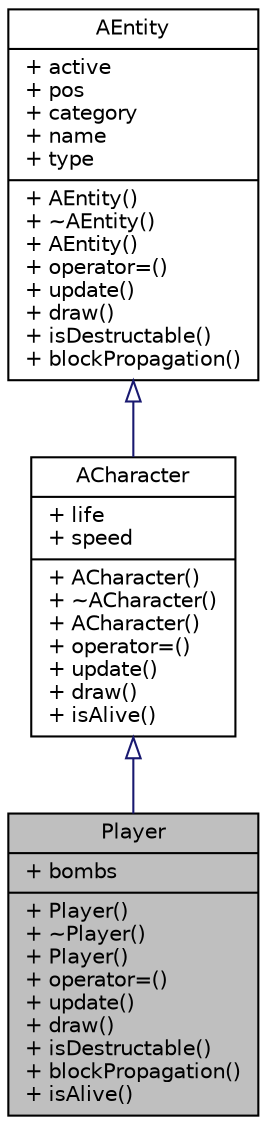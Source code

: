 digraph "Player"
{
 // LATEX_PDF_SIZE
  edge [fontname="Helvetica",fontsize="10",labelfontname="Helvetica",labelfontsize="10"];
  node [fontname="Helvetica",fontsize="10",shape=record];
  Node1 [label="{Player\n|+ bombs\l|+ Player()\l+ ~Player()\l+ Player()\l+ operator=()\l+ update()\l+ draw()\l+ isDestructable()\l+ blockPropagation()\l+ isAlive()\l}",height=0.2,width=0.4,color="black", fillcolor="grey75", style="filled", fontcolor="black",tooltip=" "];
  Node2 -> Node1 [dir="back",color="midnightblue",fontsize="10",style="solid",arrowtail="onormal",fontname="Helvetica"];
  Node2 [label="{ACharacter\n|+ life\l+ speed\l|+ ACharacter()\l+ ~ACharacter()\l+ ACharacter()\l+ operator=()\l+ update()\l+ draw()\l+ isAlive()\l}",height=0.2,width=0.4,color="black", fillcolor="white", style="filled",URL="$class_a_character.html",tooltip=" "];
  Node3 -> Node2 [dir="back",color="midnightblue",fontsize="10",style="solid",arrowtail="onormal",fontname="Helvetica"];
  Node3 [label="{AEntity\n|+ active\l+ pos\l+ category\l+ name\l+ type\l|+ AEntity()\l+ ~AEntity()\l+ AEntity()\l+ operator=()\l+ update()\l+ draw()\l+ isDestructable()\l+ blockPropagation()\l}",height=0.2,width=0.4,color="black", fillcolor="white", style="filled",URL="$class_a_entity.html",tooltip=" "];
}
